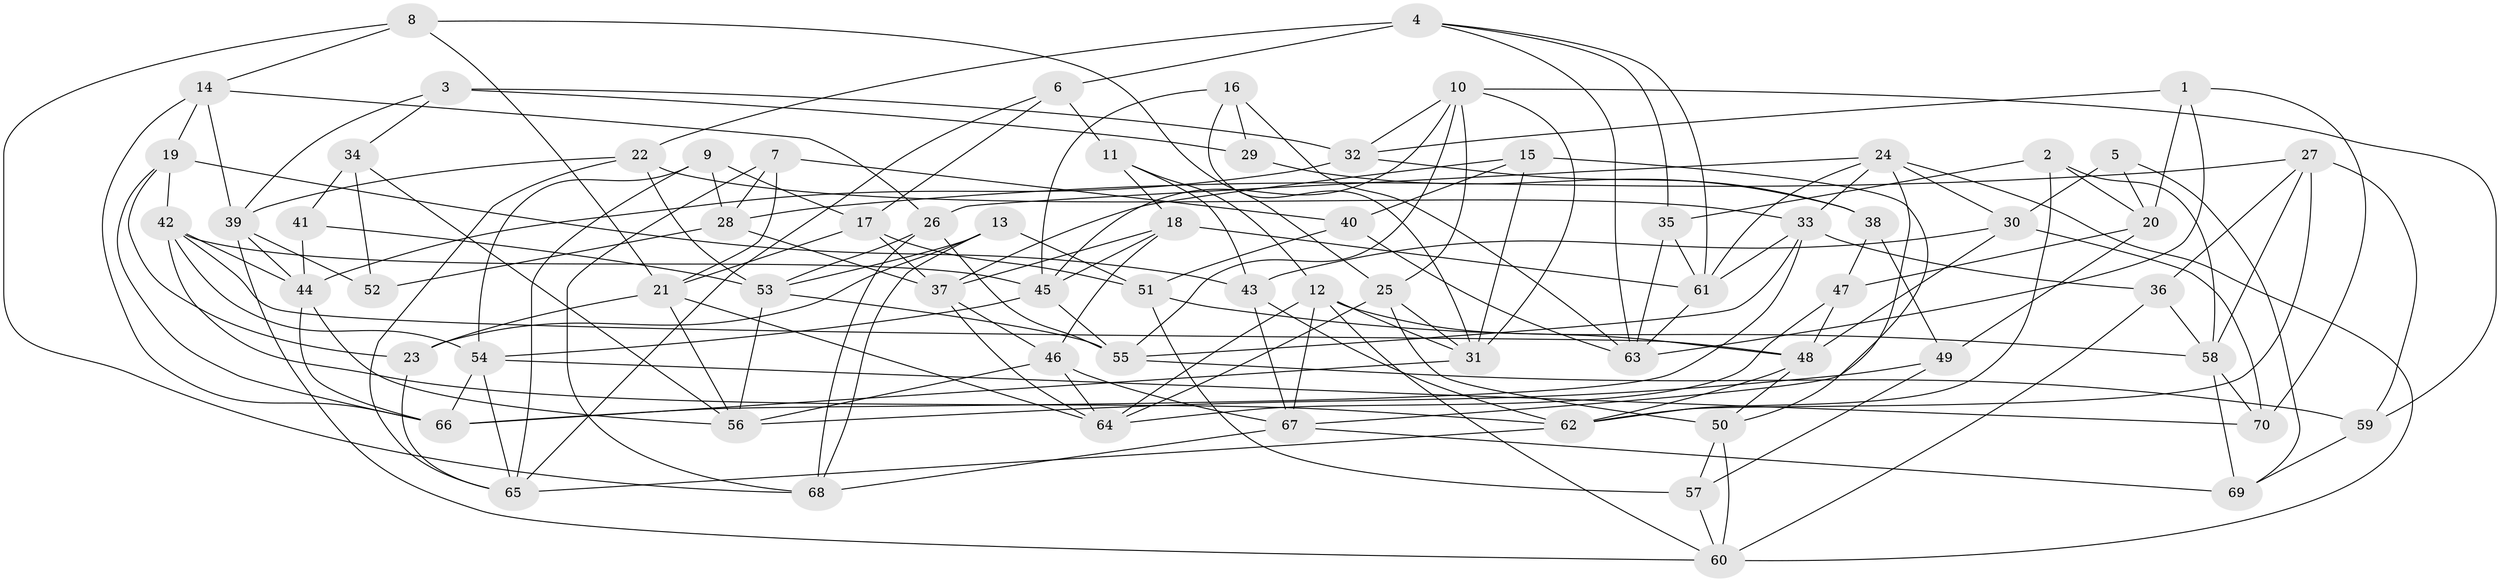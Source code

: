 // original degree distribution, {4: 1.0}
// Generated by graph-tools (version 1.1) at 2025/38/03/04/25 23:38:06]
// undirected, 70 vertices, 172 edges
graph export_dot {
  node [color=gray90,style=filled];
  1;
  2;
  3;
  4;
  5;
  6;
  7;
  8;
  9;
  10;
  11;
  12;
  13;
  14;
  15;
  16;
  17;
  18;
  19;
  20;
  21;
  22;
  23;
  24;
  25;
  26;
  27;
  28;
  29;
  30;
  31;
  32;
  33;
  34;
  35;
  36;
  37;
  38;
  39;
  40;
  41;
  42;
  43;
  44;
  45;
  46;
  47;
  48;
  49;
  50;
  51;
  52;
  53;
  54;
  55;
  56;
  57;
  58;
  59;
  60;
  61;
  62;
  63;
  64;
  65;
  66;
  67;
  68;
  69;
  70;
  1 -- 20 [weight=1.0];
  1 -- 32 [weight=1.0];
  1 -- 63 [weight=1.0];
  1 -- 70 [weight=1.0];
  2 -- 20 [weight=1.0];
  2 -- 35 [weight=1.0];
  2 -- 58 [weight=1.0];
  2 -- 62 [weight=1.0];
  3 -- 29 [weight=1.0];
  3 -- 32 [weight=1.0];
  3 -- 34 [weight=1.0];
  3 -- 39 [weight=1.0];
  4 -- 6 [weight=1.0];
  4 -- 22 [weight=2.0];
  4 -- 35 [weight=1.0];
  4 -- 61 [weight=1.0];
  4 -- 63 [weight=1.0];
  5 -- 20 [weight=2.0];
  5 -- 30 [weight=1.0];
  5 -- 69 [weight=1.0];
  6 -- 11 [weight=1.0];
  6 -- 17 [weight=1.0];
  6 -- 65 [weight=1.0];
  7 -- 21 [weight=1.0];
  7 -- 28 [weight=1.0];
  7 -- 40 [weight=1.0];
  7 -- 68 [weight=1.0];
  8 -- 14 [weight=1.0];
  8 -- 21 [weight=1.0];
  8 -- 25 [weight=1.0];
  8 -- 68 [weight=1.0];
  9 -- 17 [weight=1.0];
  9 -- 28 [weight=1.0];
  9 -- 54 [weight=1.0];
  9 -- 65 [weight=1.0];
  10 -- 25 [weight=1.0];
  10 -- 31 [weight=1.0];
  10 -- 32 [weight=1.0];
  10 -- 45 [weight=1.0];
  10 -- 55 [weight=1.0];
  10 -- 59 [weight=1.0];
  11 -- 12 [weight=1.0];
  11 -- 18 [weight=1.0];
  11 -- 43 [weight=1.0];
  12 -- 31 [weight=1.0];
  12 -- 48 [weight=1.0];
  12 -- 60 [weight=1.0];
  12 -- 64 [weight=1.0];
  12 -- 67 [weight=1.0];
  13 -- 23 [weight=1.0];
  13 -- 51 [weight=1.0];
  13 -- 53 [weight=1.0];
  13 -- 68 [weight=1.0];
  14 -- 19 [weight=2.0];
  14 -- 26 [weight=1.0];
  14 -- 39 [weight=1.0];
  14 -- 66 [weight=1.0];
  15 -- 31 [weight=1.0];
  15 -- 37 [weight=1.0];
  15 -- 40 [weight=1.0];
  15 -- 50 [weight=1.0];
  16 -- 29 [weight=1.0];
  16 -- 31 [weight=1.0];
  16 -- 45 [weight=1.0];
  16 -- 63 [weight=1.0];
  17 -- 21 [weight=1.0];
  17 -- 37 [weight=1.0];
  17 -- 51 [weight=2.0];
  18 -- 37 [weight=1.0];
  18 -- 45 [weight=1.0];
  18 -- 46 [weight=2.0];
  18 -- 61 [weight=1.0];
  19 -- 23 [weight=1.0];
  19 -- 42 [weight=1.0];
  19 -- 43 [weight=1.0];
  19 -- 66 [weight=1.0];
  20 -- 47 [weight=1.0];
  20 -- 49 [weight=1.0];
  21 -- 23 [weight=1.0];
  21 -- 56 [weight=1.0];
  21 -- 64 [weight=1.0];
  22 -- 33 [weight=1.0];
  22 -- 39 [weight=1.0];
  22 -- 53 [weight=1.0];
  22 -- 65 [weight=1.0];
  23 -- 65 [weight=1.0];
  24 -- 26 [weight=1.0];
  24 -- 30 [weight=1.0];
  24 -- 33 [weight=1.0];
  24 -- 60 [weight=1.0];
  24 -- 61 [weight=1.0];
  24 -- 67 [weight=1.0];
  25 -- 31 [weight=1.0];
  25 -- 50 [weight=2.0];
  25 -- 64 [weight=1.0];
  26 -- 53 [weight=1.0];
  26 -- 55 [weight=1.0];
  26 -- 68 [weight=2.0];
  27 -- 28 [weight=2.0];
  27 -- 36 [weight=1.0];
  27 -- 58 [weight=1.0];
  27 -- 59 [weight=1.0];
  27 -- 62 [weight=1.0];
  28 -- 37 [weight=1.0];
  28 -- 52 [weight=1.0];
  29 -- 38 [weight=2.0];
  30 -- 43 [weight=2.0];
  30 -- 48 [weight=1.0];
  30 -- 70 [weight=1.0];
  31 -- 66 [weight=1.0];
  32 -- 38 [weight=2.0];
  32 -- 44 [weight=1.0];
  33 -- 36 [weight=1.0];
  33 -- 55 [weight=1.0];
  33 -- 61 [weight=1.0];
  33 -- 66 [weight=1.0];
  34 -- 41 [weight=2.0];
  34 -- 52 [weight=2.0];
  34 -- 56 [weight=1.0];
  35 -- 61 [weight=1.0];
  35 -- 63 [weight=1.0];
  36 -- 58 [weight=1.0];
  36 -- 60 [weight=1.0];
  37 -- 46 [weight=1.0];
  37 -- 64 [weight=1.0];
  38 -- 47 [weight=1.0];
  38 -- 49 [weight=1.0];
  39 -- 44 [weight=1.0];
  39 -- 52 [weight=1.0];
  39 -- 60 [weight=1.0];
  40 -- 51 [weight=1.0];
  40 -- 63 [weight=1.0];
  41 -- 44 [weight=1.0];
  41 -- 53 [weight=1.0];
  42 -- 44 [weight=1.0];
  42 -- 45 [weight=1.0];
  42 -- 48 [weight=1.0];
  42 -- 54 [weight=1.0];
  42 -- 62 [weight=1.0];
  43 -- 62 [weight=1.0];
  43 -- 67 [weight=1.0];
  44 -- 56 [weight=1.0];
  44 -- 66 [weight=1.0];
  45 -- 54 [weight=1.0];
  45 -- 55 [weight=1.0];
  46 -- 56 [weight=1.0];
  46 -- 64 [weight=1.0];
  46 -- 67 [weight=1.0];
  47 -- 48 [weight=1.0];
  47 -- 64 [weight=1.0];
  48 -- 50 [weight=1.0];
  48 -- 62 [weight=1.0];
  49 -- 56 [weight=1.0];
  49 -- 57 [weight=1.0];
  50 -- 57 [weight=1.0];
  50 -- 60 [weight=1.0];
  51 -- 57 [weight=1.0];
  51 -- 58 [weight=1.0];
  53 -- 55 [weight=1.0];
  53 -- 56 [weight=1.0];
  54 -- 65 [weight=1.0];
  54 -- 66 [weight=1.0];
  54 -- 70 [weight=1.0];
  55 -- 59 [weight=1.0];
  57 -- 60 [weight=1.0];
  58 -- 69 [weight=1.0];
  58 -- 70 [weight=1.0];
  59 -- 69 [weight=1.0];
  61 -- 63 [weight=1.0];
  62 -- 65 [weight=1.0];
  67 -- 68 [weight=1.0];
  67 -- 69 [weight=1.0];
}
